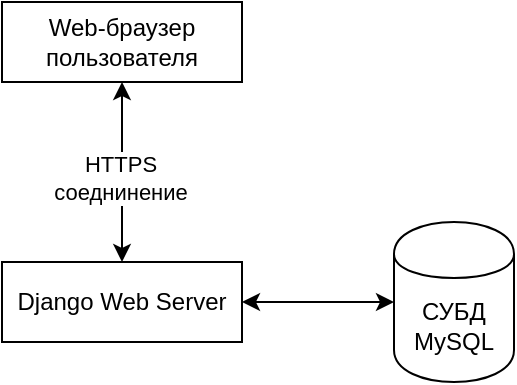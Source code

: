 <mxfile version="13.0.3" type="device"><diagram id="J7ln1OAZjZ134frY0urG" name="Page-1"><mxGraphModel dx="946" dy="602" grid="1" gridSize="10" guides="1" tooltips="1" connect="1" arrows="1" fold="1" page="1" pageScale="1" pageWidth="827" pageHeight="1169" math="0" shadow="0"><root><mxCell id="0"/><mxCell id="1" parent="0"/><mxCell id="5aTg4oXUXORBEyeMEW4i-1" value="Web-браузер&lt;br&gt;пользователя" style="rounded=0;whiteSpace=wrap;html=1;" vertex="1" parent="1"><mxGeometry x="354" y="130" width="120" height="40" as="geometry"/></mxCell><mxCell id="5aTg4oXUXORBEyeMEW4i-2" value="" style="endArrow=classic;startArrow=classic;html=1;entryX=0.5;entryY=1;entryDx=0;entryDy=0;" edge="1" parent="1" target="5aTg4oXUXORBEyeMEW4i-1"><mxGeometry width="50" height="50" relative="1" as="geometry"><mxPoint x="414" y="260" as="sourcePoint"/><mxPoint x="430" y="240" as="targetPoint"/></mxGeometry></mxCell><mxCell id="5aTg4oXUXORBEyeMEW4i-4" value="HTTPS &lt;br&gt;соеднинение" style="edgeLabel;html=1;align=center;verticalAlign=middle;resizable=0;points=[];" vertex="1" connectable="0" parent="5aTg4oXUXORBEyeMEW4i-2"><mxGeometry x="-0.067" y="1" relative="1" as="geometry"><mxPoint as="offset"/></mxGeometry></mxCell><mxCell id="5aTg4oXUXORBEyeMEW4i-3" value="Django Web Server" style="rounded=0;whiteSpace=wrap;html=1;" vertex="1" parent="1"><mxGeometry x="354" y="260" width="120" height="40" as="geometry"/></mxCell><mxCell id="5aTg4oXUXORBEyeMEW4i-5" value="СУБД&lt;br&gt;MySQL" style="shape=cylinder;whiteSpace=wrap;html=1;boundedLbl=1;backgroundOutline=1;" vertex="1" parent="1"><mxGeometry x="550" y="240" width="60" height="80" as="geometry"/></mxCell><mxCell id="5aTg4oXUXORBEyeMEW4i-6" value="" style="endArrow=classic;startArrow=classic;html=1;entryX=0;entryY=0.5;entryDx=0;entryDy=0;exitX=1;exitY=0.5;exitDx=0;exitDy=0;" edge="1" parent="1" source="5aTg4oXUXORBEyeMEW4i-3" target="5aTg4oXUXORBEyeMEW4i-5"><mxGeometry width="50" height="50" relative="1" as="geometry"><mxPoint x="510" y="320" as="sourcePoint"/><mxPoint x="560" y="270" as="targetPoint"/></mxGeometry></mxCell></root></mxGraphModel></diagram></mxfile>